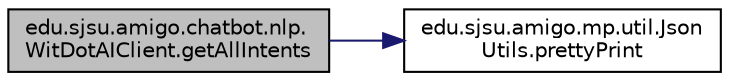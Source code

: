digraph "edu.sjsu.amigo.chatbot.nlp.WitDotAIClient.getAllIntents"
{
  edge [fontname="Helvetica",fontsize="10",labelfontname="Helvetica",labelfontsize="10"];
  node [fontname="Helvetica",fontsize="10",shape=record];
  rankdir="LR";
  Node3 [label="edu.sjsu.amigo.chatbot.nlp.\lWitDotAIClient.getAllIntents",height=0.2,width=0.4,color="black", fillcolor="grey75", style="filled", fontcolor="black"];
  Node3 -> Node4 [color="midnightblue",fontsize="10",style="solid",fontname="Helvetica"];
  Node4 [label="edu.sjsu.amigo.mp.util.Json\lUtils.prettyPrint",height=0.2,width=0.4,color="black", fillcolor="white", style="filled",URL="$classedu_1_1sjsu_1_1amigo_1_1mp_1_1util_1_1_json_utils.html#a75f99520f5cde57bd3e44c372fc41f85"];
}
